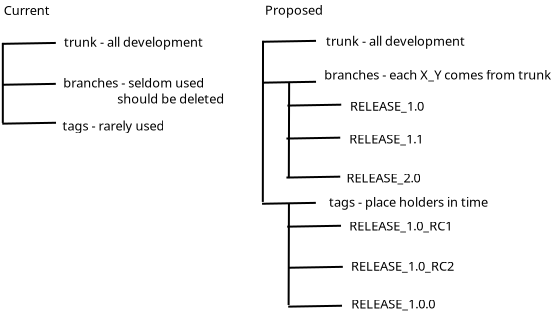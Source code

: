 <?xml version="1.0" encoding="UTF-8"?>
<dia:diagram xmlns:dia="http://www.lysator.liu.se/~alla/dia/">
  <dia:layer name="Background" visible="true">
    <dia:object type="Standard - Text" version="1" id="O0">
      <dia:attribute name="obj_pos">
        <dia:point val="4.1,1.55"/>
      </dia:attribute>
      <dia:attribute name="obj_bb">
        <dia:rectangle val="4.1,1.008;6.293,1.948"/>
      </dia:attribute>
      <dia:attribute name="text">
        <dia:composite type="text">
          <dia:attribute name="string">
            <dia:string>#Current#</dia:string>
          </dia:attribute>
          <dia:attribute name="font">
            <dia:font family="sans" style="0" name="Helvetica"/>
          </dia:attribute>
          <dia:attribute name="height">
            <dia:real val="0.8"/>
          </dia:attribute>
          <dia:attribute name="pos">
            <dia:point val="4.1,1.55"/>
          </dia:attribute>
          <dia:attribute name="color">
            <dia:color val="#000000"/>
          </dia:attribute>
          <dia:attribute name="alignment">
            <dia:enum val="0"/>
          </dia:attribute>
        </dia:composite>
      </dia:attribute>
      <dia:attribute name="valign">
        <dia:enum val="3"/>
      </dia:attribute>
    </dia:object>
    <dia:object type="Standard - Text" version="1" id="O1">
      <dia:attribute name="obj_pos">
        <dia:point val="17.16,1.538"/>
      </dia:attribute>
      <dia:attribute name="obj_bb">
        <dia:rectangle val="17.16,0.995;19.85,1.935"/>
      </dia:attribute>
      <dia:attribute name="text">
        <dia:composite type="text">
          <dia:attribute name="string">
            <dia:string>#Proposed#</dia:string>
          </dia:attribute>
          <dia:attribute name="font">
            <dia:font family="sans" style="0" name="Helvetica"/>
          </dia:attribute>
          <dia:attribute name="height">
            <dia:real val="0.8"/>
          </dia:attribute>
          <dia:attribute name="pos">
            <dia:point val="17.16,1.538"/>
          </dia:attribute>
          <dia:attribute name="color">
            <dia:color val="#000000"/>
          </dia:attribute>
          <dia:attribute name="alignment">
            <dia:enum val="0"/>
          </dia:attribute>
        </dia:composite>
      </dia:attribute>
      <dia:attribute name="valign">
        <dia:enum val="3"/>
      </dia:attribute>
    </dia:object>
    <dia:object type="Standard - Line" version="0" id="O2">
      <dia:attribute name="obj_pos">
        <dia:point val="4.05,2.95"/>
      </dia:attribute>
      <dia:attribute name="obj_bb">
        <dia:rectangle val="4,2.9;4.1,7"/>
      </dia:attribute>
      <dia:attribute name="conn_endpoints">
        <dia:point val="4.05,2.95"/>
        <dia:point val="4.05,6.95"/>
      </dia:attribute>
      <dia:attribute name="numcp">
        <dia:int val="1"/>
      </dia:attribute>
    </dia:object>
    <dia:object type="Standard - Line" version="0" id="O3">
      <dia:attribute name="obj_pos">
        <dia:point val="4.01,2.995"/>
      </dia:attribute>
      <dia:attribute name="obj_bb">
        <dia:rectangle val="3.959,2.899;6.751,3.046"/>
      </dia:attribute>
      <dia:attribute name="conn_endpoints">
        <dia:point val="4.01,2.995"/>
        <dia:point val="6.7,2.95"/>
      </dia:attribute>
      <dia:attribute name="numcp">
        <dia:int val="1"/>
      </dia:attribute>
    </dia:object>
    <dia:object type="Standard - Line" version="0" id="O4">
      <dia:attribute name="obj_pos">
        <dia:point val="4.011,5.041"/>
      </dia:attribute>
      <dia:attribute name="obj_bb">
        <dia:rectangle val="3.96,4.945;6.751,5.092"/>
      </dia:attribute>
      <dia:attribute name="conn_endpoints">
        <dia:point val="4.011,5.041"/>
        <dia:point val="6.7,4.996"/>
      </dia:attribute>
      <dia:attribute name="numcp">
        <dia:int val="1"/>
      </dia:attribute>
    </dia:object>
    <dia:object type="Standard - Line" version="0" id="O5">
      <dia:attribute name="obj_pos">
        <dia:point val="4.021,6.986"/>
      </dia:attribute>
      <dia:attribute name="obj_bb">
        <dia:rectangle val="3.97,6.89;6.761,7.037"/>
      </dia:attribute>
      <dia:attribute name="conn_endpoints">
        <dia:point val="4.021,6.986"/>
        <dia:point val="6.71,6.941"/>
      </dia:attribute>
      <dia:attribute name="numcp">
        <dia:int val="1"/>
      </dia:attribute>
    </dia:object>
    <dia:object type="Standard - Text" version="1" id="O6">
      <dia:attribute name="obj_pos">
        <dia:point val="7.11,3.138"/>
      </dia:attribute>
      <dia:attribute name="obj_bb">
        <dia:rectangle val="7.11,2.595;13.953,3.535"/>
      </dia:attribute>
      <dia:attribute name="text">
        <dia:composite type="text">
          <dia:attribute name="string">
            <dia:string>#trunk - all development#</dia:string>
          </dia:attribute>
          <dia:attribute name="font">
            <dia:font family="sans" style="0" name="Helvetica"/>
          </dia:attribute>
          <dia:attribute name="height">
            <dia:real val="0.8"/>
          </dia:attribute>
          <dia:attribute name="pos">
            <dia:point val="7.11,3.138"/>
          </dia:attribute>
          <dia:attribute name="color">
            <dia:color val="#000000"/>
          </dia:attribute>
          <dia:attribute name="alignment">
            <dia:enum val="0"/>
          </dia:attribute>
        </dia:composite>
      </dia:attribute>
      <dia:attribute name="valign">
        <dia:enum val="3"/>
      </dia:attribute>
    </dia:object>
    <dia:object type="Standard - Text" version="1" id="O7">
      <dia:attribute name="obj_pos">
        <dia:point val="7.07,5.183"/>
      </dia:attribute>
      <dia:attribute name="obj_bb">
        <dia:rectangle val="7.07,4.64;15.645,6.38"/>
      </dia:attribute>
      <dia:attribute name="text">
        <dia:composite type="text">
          <dia:attribute name="string">
            <dia:string>#branches - seldom used
                  should be deleted#</dia:string>
          </dia:attribute>
          <dia:attribute name="font">
            <dia:font family="sans" style="0" name="Helvetica"/>
          </dia:attribute>
          <dia:attribute name="height">
            <dia:real val="0.8"/>
          </dia:attribute>
          <dia:attribute name="pos">
            <dia:point val="7.07,5.183"/>
          </dia:attribute>
          <dia:attribute name="color">
            <dia:color val="#000000"/>
          </dia:attribute>
          <dia:attribute name="alignment">
            <dia:enum val="0"/>
          </dia:attribute>
        </dia:composite>
      </dia:attribute>
      <dia:attribute name="valign">
        <dia:enum val="3"/>
      </dia:attribute>
    </dia:object>
    <dia:object type="Standard - Text" version="1" id="O8">
      <dia:attribute name="obj_pos">
        <dia:point val="7.03,7.327"/>
      </dia:attribute>
      <dia:attribute name="obj_bb">
        <dia:rectangle val="7.03,6.785;12.152,7.725"/>
      </dia:attribute>
      <dia:attribute name="text">
        <dia:composite type="text">
          <dia:attribute name="string">
            <dia:string>#tags - rarely used#</dia:string>
          </dia:attribute>
          <dia:attribute name="font">
            <dia:font family="sans" style="0" name="Helvetica"/>
          </dia:attribute>
          <dia:attribute name="height">
            <dia:real val="0.8"/>
          </dia:attribute>
          <dia:attribute name="pos">
            <dia:point val="7.03,7.327"/>
          </dia:attribute>
          <dia:attribute name="color">
            <dia:color val="#000000"/>
          </dia:attribute>
          <dia:attribute name="alignment">
            <dia:enum val="0"/>
          </dia:attribute>
        </dia:composite>
      </dia:attribute>
      <dia:attribute name="valign">
        <dia:enum val="3"/>
      </dia:attribute>
    </dia:object>
    <dia:object type="Standard - Line" version="0" id="O9">
      <dia:attribute name="obj_pos">
        <dia:point val="17.06,2.846"/>
      </dia:attribute>
      <dia:attribute name="obj_bb">
        <dia:rectangle val="17.0,2.796;17.11,10.95"/>
      </dia:attribute>
      <dia:attribute name="conn_endpoints">
        <dia:point val="17.06,2.846"/>
        <dia:point val="17.05,10.9"/>
      </dia:attribute>
      <dia:attribute name="numcp">
        <dia:int val="1"/>
      </dia:attribute>
    </dia:object>
    <dia:object type="Standard - Line" version="0" id="O10">
      <dia:attribute name="obj_pos">
        <dia:point val="17.021,2.891"/>
      </dia:attribute>
      <dia:attribute name="obj_bb">
        <dia:rectangle val="16.97,2.795;19.761,2.942"/>
      </dia:attribute>
      <dia:attribute name="conn_endpoints">
        <dia:point val="17.021,2.891"/>
        <dia:point val="19.71,2.846"/>
      </dia:attribute>
      <dia:attribute name="numcp">
        <dia:int val="1"/>
      </dia:attribute>
    </dia:object>
    <dia:object type="Standard - Line" version="0" id="O11">
      <dia:attribute name="obj_pos">
        <dia:point val="17.021,4.937"/>
      </dia:attribute>
      <dia:attribute name="obj_bb">
        <dia:rectangle val="16.97,4.841;19.762,4.988"/>
      </dia:attribute>
      <dia:attribute name="conn_endpoints">
        <dia:point val="17.021,4.937"/>
        <dia:point val="19.711,4.892"/>
      </dia:attribute>
      <dia:attribute name="numcp">
        <dia:int val="1"/>
      </dia:attribute>
    </dia:object>
    <dia:object type="Standard - Line" version="0" id="O12">
      <dia:attribute name="obj_pos">
        <dia:point val="18.281,6.082"/>
      </dia:attribute>
      <dia:attribute name="obj_bb">
        <dia:rectangle val="18.23,5.986;21.022,6.133"/>
      </dia:attribute>
      <dia:attribute name="conn_endpoints">
        <dia:point val="18.281,6.082"/>
        <dia:point val="20.971,6.037"/>
      </dia:attribute>
      <dia:attribute name="numcp">
        <dia:int val="1"/>
      </dia:attribute>
    </dia:object>
    <dia:object type="Standard - Text" version="1" id="O13">
      <dia:attribute name="obj_pos">
        <dia:point val="20.21,3.087"/>
      </dia:attribute>
      <dia:attribute name="obj_bb">
        <dia:rectangle val="20.21,2.545;27.052,3.485"/>
      </dia:attribute>
      <dia:attribute name="text">
        <dia:composite type="text">
          <dia:attribute name="string">
            <dia:string>#trunk - all development#</dia:string>
          </dia:attribute>
          <dia:attribute name="font">
            <dia:font family="sans" style="0" name="Helvetica"/>
          </dia:attribute>
          <dia:attribute name="height">
            <dia:real val="0.8"/>
          </dia:attribute>
          <dia:attribute name="pos">
            <dia:point val="20.21,3.087"/>
          </dia:attribute>
          <dia:attribute name="color">
            <dia:color val="#000000"/>
          </dia:attribute>
          <dia:attribute name="alignment">
            <dia:enum val="0"/>
          </dia:attribute>
        </dia:composite>
      </dia:attribute>
      <dia:attribute name="valign">
        <dia:enum val="3"/>
      </dia:attribute>
    </dia:object>
    <dia:object type="Standard - Text" version="1" id="O14">
      <dia:attribute name="obj_pos">
        <dia:point val="20.12,4.782"/>
      </dia:attribute>
      <dia:attribute name="obj_bb">
        <dia:rectangle val="20.12,4.223;31.42,5.214"/>
      </dia:attribute>
      <dia:attribute name="text">
        <dia:composite type="text">
          <dia:attribute name="string">
            <dia:string>#branches - each X_Y comes from trunk#</dia:string>
          </dia:attribute>
          <dia:attribute name="font">
            <dia:font family="sans" style="0" name="Helvetica"/>
          </dia:attribute>
          <dia:attribute name="height">
            <dia:real val="0.8"/>
          </dia:attribute>
          <dia:attribute name="pos">
            <dia:point val="20.12,4.782"/>
          </dia:attribute>
          <dia:attribute name="color">
            <dia:color val="#000000"/>
          </dia:attribute>
          <dia:attribute name="alignment">
            <dia:enum val="0"/>
          </dia:attribute>
        </dia:composite>
      </dia:attribute>
      <dia:attribute name="valign">
        <dia:enum val="3"/>
      </dia:attribute>
    </dia:object>
    <dia:object type="Standard - Line" version="0" id="O15">
      <dia:attribute name="obj_pos">
        <dia:point val="18.366,4.914"/>
      </dia:attribute>
      <dia:attribute name="obj_bb">
        <dia:rectangle val="18.3,4.864;18.416,9.75"/>
      </dia:attribute>
      <dia:attribute name="conn_endpoints">
        <dia:point val="18.366,4.914"/>
        <dia:point val="18.35,9.7"/>
      </dia:attribute>
      <dia:attribute name="numcp">
        <dia:int val="1"/>
      </dia:attribute>
      <dia:connections>
        <dia:connection handle="0" to="O11" connection="0"/>
      </dia:connections>
    </dia:object>
    <dia:object type="Standard - Line" version="0" id="O16">
      <dia:attribute name="obj_pos">
        <dia:point val="18.231,7.731"/>
      </dia:attribute>
      <dia:attribute name="obj_bb">
        <dia:rectangle val="18.18,7.635;20.971,7.782"/>
      </dia:attribute>
      <dia:attribute name="conn_endpoints">
        <dia:point val="18.231,7.731"/>
        <dia:point val="20.921,7.686"/>
      </dia:attribute>
      <dia:attribute name="numcp">
        <dia:int val="1"/>
      </dia:attribute>
    </dia:object>
    <dia:object type="Standard - Text" version="1" id="O17">
      <dia:attribute name="obj_pos">
        <dia:point val="21.41,6.338"/>
      </dia:attribute>
      <dia:attribute name="obj_bb">
        <dia:rectangle val="21.41,5.778;25.247,6.769"/>
      </dia:attribute>
      <dia:attribute name="text">
        <dia:composite type="text">
          <dia:attribute name="string">
            <dia:string>#RELEASE_1.0#</dia:string>
          </dia:attribute>
          <dia:attribute name="font">
            <dia:font family="sans" style="0" name="Helvetica"/>
          </dia:attribute>
          <dia:attribute name="height">
            <dia:real val="0.8"/>
          </dia:attribute>
          <dia:attribute name="pos">
            <dia:point val="21.41,6.338"/>
          </dia:attribute>
          <dia:attribute name="color">
            <dia:color val="#000000"/>
          </dia:attribute>
          <dia:attribute name="alignment">
            <dia:enum val="0"/>
          </dia:attribute>
        </dia:composite>
      </dia:attribute>
      <dia:attribute name="valign">
        <dia:enum val="3"/>
      </dia:attribute>
    </dia:object>
    <dia:object type="Standard - Text" version="1" id="O18">
      <dia:attribute name="obj_pos">
        <dia:point val="21.37,7.982"/>
      </dia:attribute>
      <dia:attribute name="obj_bb">
        <dia:rectangle val="21.37,7.423;25.207,8.414"/>
      </dia:attribute>
      <dia:attribute name="text">
        <dia:composite type="text">
          <dia:attribute name="string">
            <dia:string>#RELEASE_1.1#</dia:string>
          </dia:attribute>
          <dia:attribute name="font">
            <dia:font family="sans" style="0" name="Helvetica"/>
          </dia:attribute>
          <dia:attribute name="height">
            <dia:real val="0.8"/>
          </dia:attribute>
          <dia:attribute name="pos">
            <dia:point val="21.37,7.982"/>
          </dia:attribute>
          <dia:attribute name="color">
            <dia:color val="#000000"/>
          </dia:attribute>
          <dia:attribute name="alignment">
            <dia:enum val="0"/>
          </dia:attribute>
        </dia:composite>
      </dia:attribute>
      <dia:attribute name="valign">
        <dia:enum val="3"/>
      </dia:attribute>
    </dia:object>
    <dia:object type="Standard - Text" version="1" id="O19">
      <dia:attribute name="obj_pos">
        <dia:point val="21.23,9.928"/>
      </dia:attribute>
      <dia:attribute name="obj_bb">
        <dia:rectangle val="21.23,9.385;25.05,10.325"/>
      </dia:attribute>
      <dia:attribute name="text">
        <dia:composite type="text">
          <dia:attribute name="string">
            <dia:string>#RELEASE_2.0#</dia:string>
          </dia:attribute>
          <dia:attribute name="font">
            <dia:font family="sans" style="0" name="Helvetica"/>
          </dia:attribute>
          <dia:attribute name="height">
            <dia:real val="0.8"/>
          </dia:attribute>
          <dia:attribute name="pos">
            <dia:point val="21.23,9.928"/>
          </dia:attribute>
          <dia:attribute name="color">
            <dia:color val="#000000"/>
          </dia:attribute>
          <dia:attribute name="alignment">
            <dia:enum val="0"/>
          </dia:attribute>
        </dia:composite>
      </dia:attribute>
      <dia:attribute name="valign">
        <dia:enum val="3"/>
      </dia:attribute>
    </dia:object>
    <dia:object type="Standard - Line" version="0" id="O20">
      <dia:attribute name="obj_pos">
        <dia:point val="17.011,10.991"/>
      </dia:attribute>
      <dia:attribute name="obj_bb">
        <dia:rectangle val="16.96,10.895;19.751,11.042"/>
      </dia:attribute>
      <dia:attribute name="conn_endpoints">
        <dia:point val="17.011,10.991"/>
        <dia:point val="19.701,10.946"/>
      </dia:attribute>
      <dia:attribute name="numcp">
        <dia:int val="1"/>
      </dia:attribute>
    </dia:object>
    <dia:object type="Standard - Line" version="0" id="O21">
      <dia:attribute name="obj_pos">
        <dia:point val="18.271,12.136"/>
      </dia:attribute>
      <dia:attribute name="obj_bb">
        <dia:rectangle val="18.22,12.04;21.011,12.187"/>
      </dia:attribute>
      <dia:attribute name="conn_endpoints">
        <dia:point val="18.271,12.136"/>
        <dia:point val="20.96,12.091"/>
      </dia:attribute>
      <dia:attribute name="numcp">
        <dia:int val="1"/>
      </dia:attribute>
    </dia:object>
    <dia:object type="Standard - Line" version="0" id="O22">
      <dia:attribute name="obj_pos">
        <dia:point val="18.356,10.969"/>
      </dia:attribute>
      <dia:attribute name="obj_bb">
        <dia:rectangle val="18.29,10.918;18.406,16.104"/>
      </dia:attribute>
      <dia:attribute name="conn_endpoints">
        <dia:point val="18.356,10.969"/>
        <dia:point val="18.34,16.054"/>
      </dia:attribute>
      <dia:attribute name="numcp">
        <dia:int val="1"/>
      </dia:attribute>
      <dia:connections>
        <dia:connection handle="0" to="O20" connection="0"/>
      </dia:connections>
    </dia:object>
    <dia:object type="Standard - Line" version="0" id="O23">
      <dia:attribute name="obj_pos">
        <dia:point val="18.36,14.19"/>
      </dia:attribute>
      <dia:attribute name="obj_bb">
        <dia:rectangle val="18.31,14.094;21.101,14.241"/>
      </dia:attribute>
      <dia:attribute name="conn_endpoints">
        <dia:point val="18.36,14.19"/>
        <dia:point val="21.05,14.145"/>
      </dia:attribute>
      <dia:attribute name="numcp">
        <dia:int val="1"/>
      </dia:attribute>
    </dia:object>
    <dia:object type="Standard - Line" version="0" id="O24">
      <dia:attribute name="obj_pos">
        <dia:point val="18.32,16.135"/>
      </dia:attribute>
      <dia:attribute name="obj_bb">
        <dia:rectangle val="18.27,16.039;21.061,16.186"/>
      </dia:attribute>
      <dia:attribute name="conn_endpoints">
        <dia:point val="18.32,16.135"/>
        <dia:point val="21.01,16.09"/>
      </dia:attribute>
      <dia:attribute name="numcp">
        <dia:int val="1"/>
      </dia:attribute>
    </dia:object>
    <dia:object type="Standard - Text" version="1" id="O25">
      <dia:attribute name="obj_pos">
        <dia:point val="20.36,11.137"/>
      </dia:attribute>
      <dia:attribute name="obj_bb">
        <dia:rectangle val="20.36,10.595;28.34,11.535"/>
      </dia:attribute>
      <dia:attribute name="text">
        <dia:composite type="text">
          <dia:attribute name="string">
            <dia:string>#tags - place holders in time#</dia:string>
          </dia:attribute>
          <dia:attribute name="font">
            <dia:font family="sans" style="0" name="Helvetica"/>
          </dia:attribute>
          <dia:attribute name="height">
            <dia:real val="0.8"/>
          </dia:attribute>
          <dia:attribute name="pos">
            <dia:point val="20.36,11.137"/>
          </dia:attribute>
          <dia:attribute name="color">
            <dia:color val="#000000"/>
          </dia:attribute>
          <dia:attribute name="alignment">
            <dia:enum val="0"/>
          </dia:attribute>
        </dia:composite>
      </dia:attribute>
      <dia:attribute name="valign">
        <dia:enum val="3"/>
      </dia:attribute>
    </dia:object>
    <dia:object type="Standard - Text" version="1" id="O26">
      <dia:attribute name="obj_pos">
        <dia:point val="21.37,12.332"/>
      </dia:attribute>
      <dia:attribute name="obj_bb">
        <dia:rectangle val="21.37,11.773;26.652,12.764"/>
      </dia:attribute>
      <dia:attribute name="text">
        <dia:composite type="text">
          <dia:attribute name="string">
            <dia:string>#RELEASE_1.0_RC1#</dia:string>
          </dia:attribute>
          <dia:attribute name="font">
            <dia:font family="sans" style="0" name="Helvetica"/>
          </dia:attribute>
          <dia:attribute name="height">
            <dia:real val="0.8"/>
          </dia:attribute>
          <dia:attribute name="pos">
            <dia:point val="21.37,12.332"/>
          </dia:attribute>
          <dia:attribute name="color">
            <dia:color val="#000000"/>
          </dia:attribute>
          <dia:attribute name="alignment">
            <dia:enum val="0"/>
          </dia:attribute>
        </dia:composite>
      </dia:attribute>
      <dia:attribute name="valign">
        <dia:enum val="3"/>
      </dia:attribute>
    </dia:object>
    <dia:object type="Standard - Text" version="1" id="O27">
      <dia:attribute name="obj_pos">
        <dia:point val="21.46,14.338"/>
      </dia:attribute>
      <dia:attribute name="obj_bb">
        <dia:rectangle val="21.46,13.778;26.742,14.769"/>
      </dia:attribute>
      <dia:attribute name="text">
        <dia:composite type="text">
          <dia:attribute name="string">
            <dia:string>#RELEASE_1.0_RC2#</dia:string>
          </dia:attribute>
          <dia:attribute name="font">
            <dia:font family="sans" style="0" name="Helvetica"/>
          </dia:attribute>
          <dia:attribute name="height">
            <dia:real val="0.8"/>
          </dia:attribute>
          <dia:attribute name="pos">
            <dia:point val="21.46,14.338"/>
          </dia:attribute>
          <dia:attribute name="color">
            <dia:color val="#000000"/>
          </dia:attribute>
          <dia:attribute name="alignment">
            <dia:enum val="0"/>
          </dia:attribute>
        </dia:composite>
      </dia:attribute>
      <dia:attribute name="valign">
        <dia:enum val="3"/>
      </dia:attribute>
    </dia:object>
    <dia:object type="Standard - Text" version="1" id="O28">
      <dia:attribute name="obj_pos">
        <dia:point val="21.47,16.233"/>
      </dia:attribute>
      <dia:attribute name="obj_bb">
        <dia:rectangle val="21.47,15.673;25.862,16.664"/>
      </dia:attribute>
      <dia:attribute name="text">
        <dia:composite type="text">
          <dia:attribute name="string">
            <dia:string>#RELEASE_1.0.0#</dia:string>
          </dia:attribute>
          <dia:attribute name="font">
            <dia:font family="sans" style="0" name="Helvetica"/>
          </dia:attribute>
          <dia:attribute name="height">
            <dia:real val="0.8"/>
          </dia:attribute>
          <dia:attribute name="pos">
            <dia:point val="21.47,16.233"/>
          </dia:attribute>
          <dia:attribute name="color">
            <dia:color val="#000000"/>
          </dia:attribute>
          <dia:attribute name="alignment">
            <dia:enum val="0"/>
          </dia:attribute>
        </dia:composite>
      </dia:attribute>
      <dia:attribute name="valign">
        <dia:enum val="3"/>
      </dia:attribute>
    </dia:object>
    <dia:object type="Standard - Line" version="0" id="O29">
      <dia:attribute name="obj_pos">
        <dia:point val="18.231,9.681"/>
      </dia:attribute>
      <dia:attribute name="obj_bb">
        <dia:rectangle val="18.18,9.585;20.971,9.732"/>
      </dia:attribute>
      <dia:attribute name="conn_endpoints">
        <dia:point val="18.231,9.681"/>
        <dia:point val="20.921,9.636"/>
      </dia:attribute>
      <dia:attribute name="numcp">
        <dia:int val="1"/>
      </dia:attribute>
    </dia:object>
  </dia:layer>
</dia:diagram>
